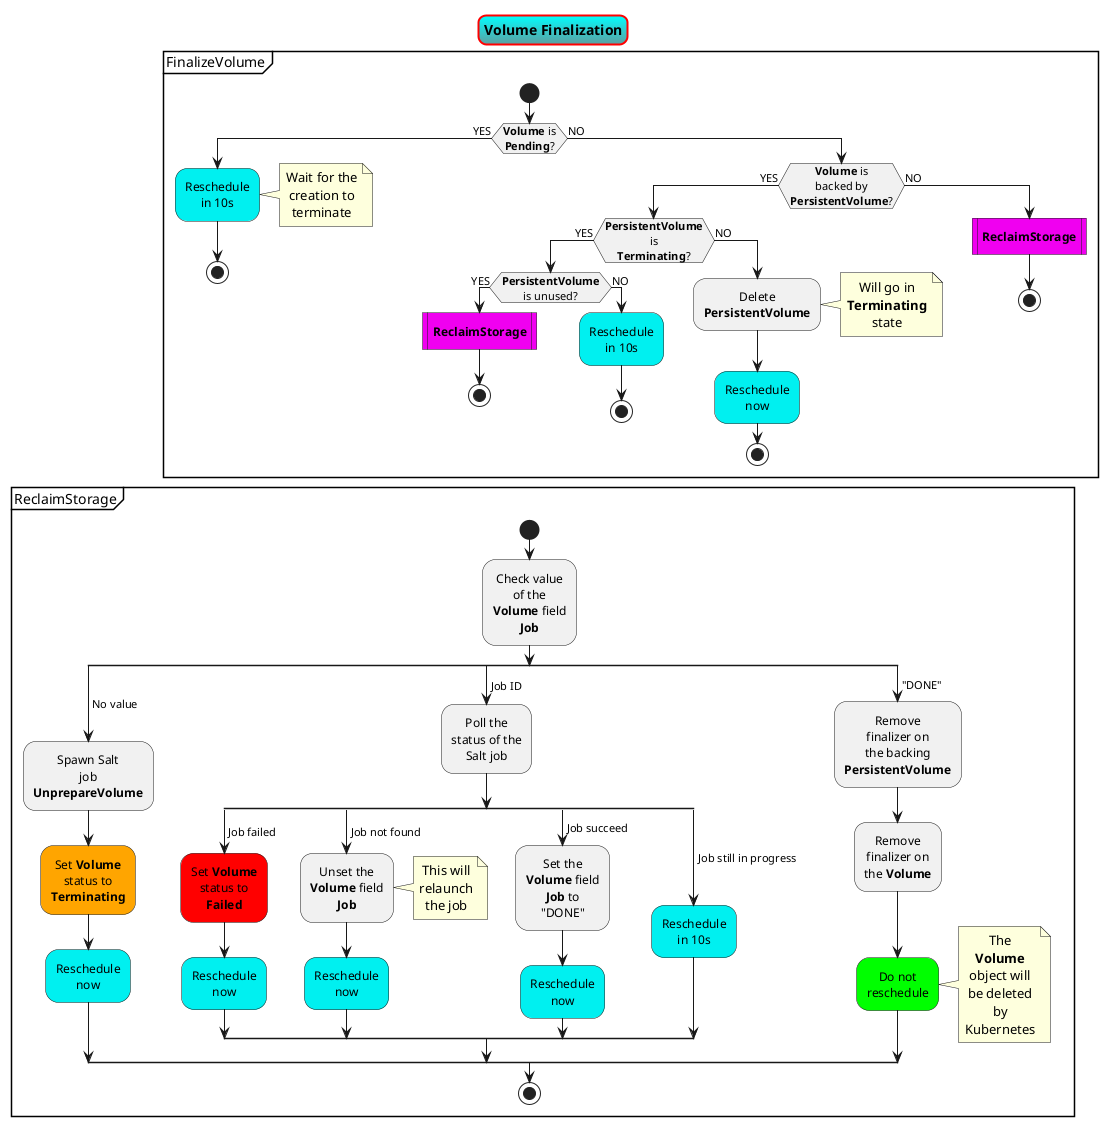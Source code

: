 @startuml

title Volume Finalization
skinparam titleBorderRoundCorner 15
skinparam titleBorderThickness 2
skinparam titleBorderColor red
skinparam titleBackgroundColor Aqua-CadetBlue

skinparam wrapWidth 75
skinparam defaultTextAlignment center

partition FinalizeVolume {
  start

  if (**Volume** is **Pending**?) then (YES)
     #00F0F0:Reschedule in 10s;
     note right: Wait for the creation to terminate
     stop
  else (NO)
    if (**Volume** is backed by **PersistentVolume**?) then (YES)
      if (**PersistentVolume** is **Terminating**?) then (YES)
        if (**PersistentVolume** is unused?) then (YES)
          #F000F0:**ReclaimStorage**|
          stop
        else (NO)
          #00F0F0:Reschedule in 10s;
          stop
        endif
      else (NO)
        :Delete **PersistentVolume**;
        note right: Will go in **Terminating** state
        #00F0F0:Reschedule now;
        stop
      endif
    else (NO)
      #F000F0:**ReclaimStorage**|
      stop
    endif
  endif
}

partition ReclaimStorage {
 start

 :Check value of the **Volume** field **Job**;
 split
   -> No value;
   :Spawn Salt job **UnprepareVolume**;
   #FFA500:Set **Volume** status to **Terminating**;
   #00F0F0:Reschedule now;
 split again
   -> Job ID;
   :Poll the status of the Salt job;
   split
     -> Job failed;
     #FF0000:Set **Volume** status to **Failed**;
     #00F0F0:Reschedule now;
   split again
     -> Job not found;
     :Unset the **Volume** field **Job**;
     note right: This will relaunch the job
     #00F0F0:Reschedule now;
   split again
     -> Job succeed;
     :Set the **Volume** field **Job** to "DONE";
     #00F0F0:Reschedule now;
   split again
     -> Job still in progress;
     #00F0F0:Reschedule in 10s;
   end split;
 split again
   -> "DONE";
   :Remove finalizer on the backing **PersistentVolume**;
   :Remove finalizer on the **Volume**;
   #00FF00:Do not reschedule;
   note right: The **Volume** object will be deleted by Kubernetes
 end split;

 stop
}
@enduml
